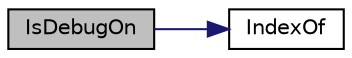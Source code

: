 digraph G
{
  edge [fontname="Helvetica",fontsize="10",labelfontname="Helvetica",labelfontsize="10"];
  node [fontname="Helvetica",fontsize="10",shape=record];
  rankdir=LR;
  Node1 [label="IsDebugOn",height=0.2,width=0.4,color="black", fillcolor="grey75", style="filled" fontcolor="black"];
  Node1 -> Node2 [color="midnightblue",fontsize="10",style="solid",fontname="Helvetica"];
  Node2 [label="IndexOf",height=0.2,width=0.4,color="black", fillcolor="white", style="filled",URL="$binaryTranslator_2frontend_2utility_8cpp.html#a1c69ab96e321f1380c00507b146ddef5"];
}
